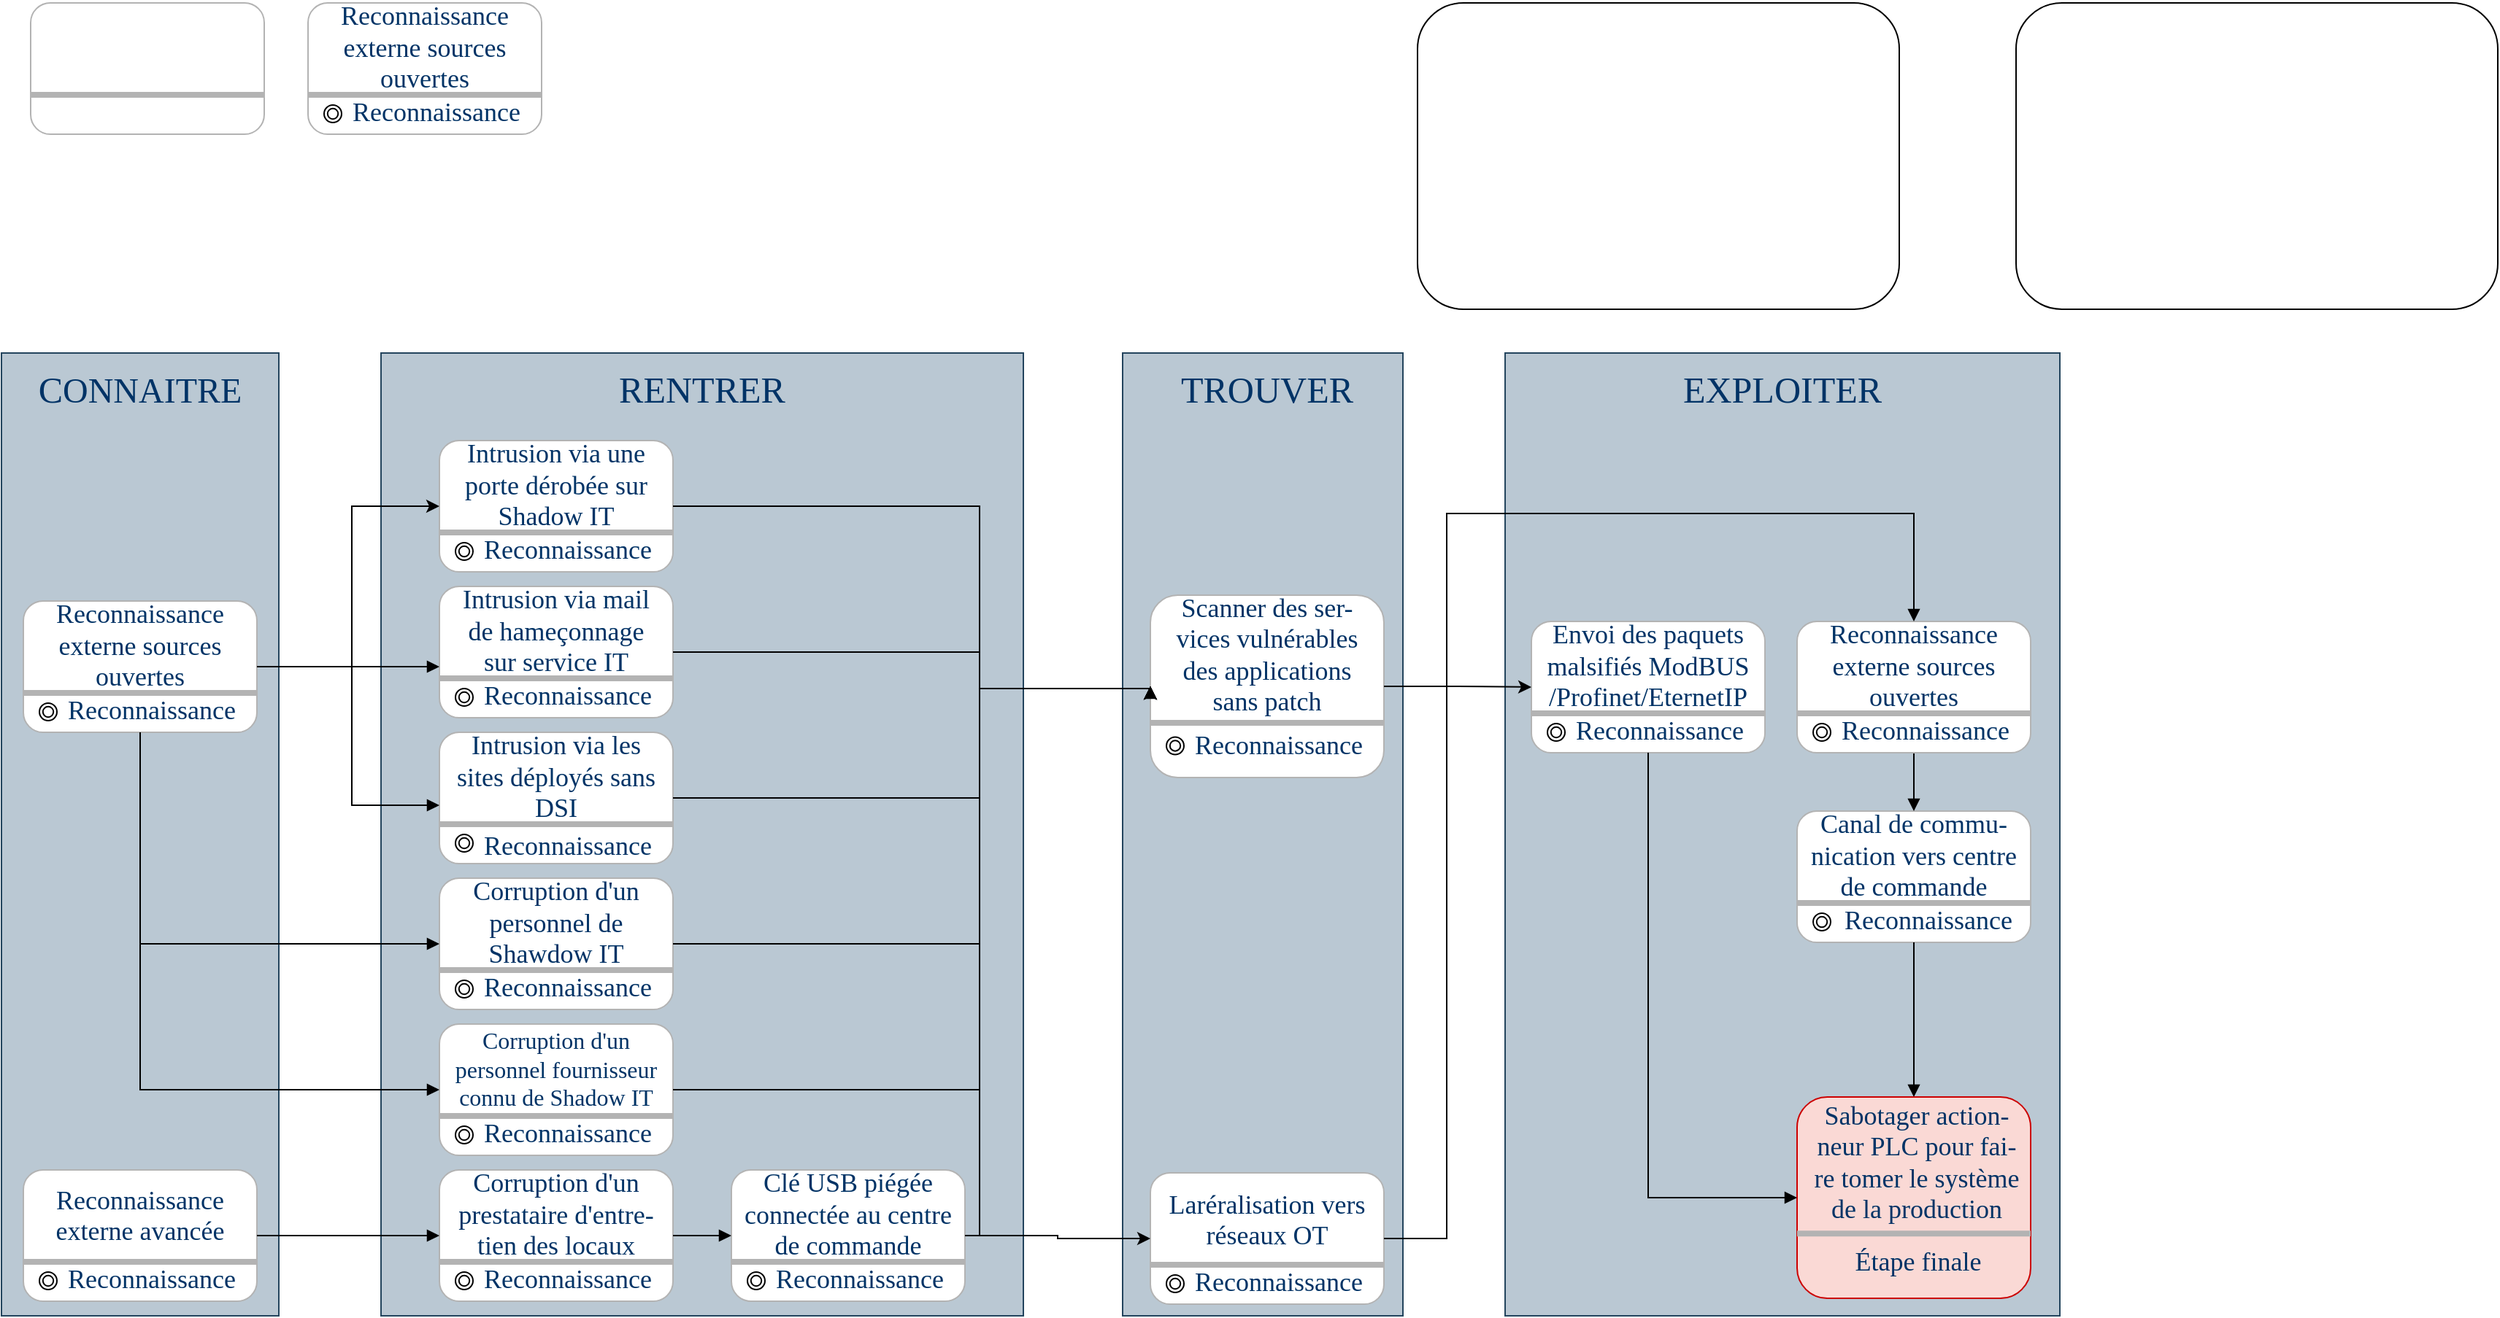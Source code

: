 <mxfile version="26.0.2">
  <diagram name="Page-1" id="RlsRpv23-9_5WFNjJSw9">
    <mxGraphModel dx="1544" dy="1167" grid="1" gridSize="10" guides="1" tooltips="1" connect="1" arrows="1" fold="1" page="1" pageScale="1" pageWidth="827" pageHeight="1169" math="0" shadow="0">
      <root>
        <mxCell id="0" />
        <mxCell id="1" parent="0" />
        <mxCell id="5TMJ9wo4u4vXd0iV7xd8-3" value="" style="rounded=1;whiteSpace=wrap;html=1;" vertex="1" parent="1">
          <mxGeometry x="1010" y="60" width="330" height="210" as="geometry" />
        </mxCell>
        <mxCell id="5TMJ9wo4u4vXd0iV7xd8-4" value="" style="rounded=1;whiteSpace=wrap;html=1;" vertex="1" parent="1">
          <mxGeometry x="1420" y="60" width="330" height="210" as="geometry" />
        </mxCell>
        <mxCell id="5TMJ9wo4u4vXd0iV7xd8-5" value="" style="rounded=0;whiteSpace=wrap;html=1;fillColor=#bac8d3;strokeColor=#23445d;labelBackgroundColor=none;" vertex="1" parent="1">
          <mxGeometry x="40" y="300" width="190" height="660" as="geometry" />
        </mxCell>
        <mxCell id="5TMJ9wo4u4vXd0iV7xd8-8" value="&lt;font face=&quot;Times New Roman&quot; style=&quot;color: rgb(0, 51, 102); font-size: 25px;&quot;&gt;C&lt;/font&gt;&lt;font face=&quot;Times New Roman&quot; style=&quot;color: rgb(0, 51, 102); font-size: 24px;&quot;&gt;ONNAITRE&lt;/font&gt;" style="text;html=1;align=center;verticalAlign=middle;whiteSpace=wrap;rounded=0;" vertex="1" parent="1">
          <mxGeometry x="65" y="310" width="140" height="30" as="geometry" />
        </mxCell>
        <mxCell id="5TMJ9wo4u4vXd0iV7xd8-11" value="" style="shape=link;html=1;rounded=0;" edge="1" parent="1">
          <mxGeometry width="100" relative="1" as="geometry">
            <mxPoint x="62.5" y="500" as="sourcePoint" />
            <mxPoint x="62.5" y="500" as="targetPoint" />
          </mxGeometry>
        </mxCell>
        <mxCell id="5TMJ9wo4u4vXd0iV7xd8-12" value="" style="shape=link;html=1;rounded=0;" edge="1" parent="1">
          <mxGeometry width="100" relative="1" as="geometry">
            <mxPoint x="62.5" y="500" as="sourcePoint" />
            <mxPoint x="62.5" y="500" as="targetPoint" />
          </mxGeometry>
        </mxCell>
        <mxCell id="5TMJ9wo4u4vXd0iV7xd8-17" value="" style="group" vertex="1" connectable="0" parent="1">
          <mxGeometry x="60" y="60" width="160" height="90" as="geometry" />
        </mxCell>
        <mxCell id="5TMJ9wo4u4vXd0iV7xd8-14" value="" style="rounded=1;whiteSpace=wrap;html=1;glass=0;strokeColor=#B3B3B3;" vertex="1" parent="5TMJ9wo4u4vXd0iV7xd8-17">
          <mxGeometry width="160" height="90" as="geometry" />
        </mxCell>
        <mxCell id="5TMJ9wo4u4vXd0iV7xd8-16" value="" style="line;strokeWidth=4;html=1;perimeter=backbonePerimeter;points=[];outlineConnect=0;fillColor=default;gradientColor=none;strokeColor=#B3B3B3;" vertex="1" parent="5TMJ9wo4u4vXd0iV7xd8-17">
          <mxGeometry y="58" width="160" height="10" as="geometry" />
        </mxCell>
        <mxCell id="5TMJ9wo4u4vXd0iV7xd8-18" value="" style="group" vertex="1" connectable="0" parent="1">
          <mxGeometry x="55" y="470" width="160" height="90" as="geometry" />
        </mxCell>
        <mxCell id="5TMJ9wo4u4vXd0iV7xd8-19" value="" style="rounded=1;whiteSpace=wrap;html=1;glass=0;strokeColor=#B3B3B3;" vertex="1" parent="5TMJ9wo4u4vXd0iV7xd8-18">
          <mxGeometry width="160" height="90" as="geometry" />
        </mxCell>
        <mxCell id="5TMJ9wo4u4vXd0iV7xd8-20" value="" style="line;strokeWidth=4;html=1;perimeter=backbonePerimeter;points=[];outlineConnect=0;fillColor=default;gradientColor=none;strokeColor=#B3B3B3;" vertex="1" parent="5TMJ9wo4u4vXd0iV7xd8-18">
          <mxGeometry y="58" width="160" height="10" as="geometry" />
        </mxCell>
        <mxCell id="5TMJ9wo4u4vXd0iV7xd8-21" value="&lt;font face=&quot;Times New Roman&quot; style=&quot;color: rgb(0, 51, 102); font-size: 18px;&quot;&gt;Reconnaissance externe sources ouvertes&lt;/font&gt;" style="text;align=center;verticalAlign=bottom;rounded=0;spacing=0;horizontal=1;fontSize=12;labelPosition=center;verticalLabelPosition=top;spacingTop=0;spacingBottom=0;spacingLeft=0;spacingRight=0;html=1;whiteSpace=wrap;" vertex="1" parent="5TMJ9wo4u4vXd0iV7xd8-18">
          <mxGeometry x="10" y="63" width="140" as="geometry" />
        </mxCell>
        <mxCell id="5TMJ9wo4u4vXd0iV7xd8-25" value="" style="ellipse;shape=doubleEllipse;whiteSpace=wrap;html=1;aspect=fixed;fontColor=#003366;" vertex="1" parent="5TMJ9wo4u4vXd0iV7xd8-18">
          <mxGeometry x="11" y="70" width="12" height="12" as="geometry" />
        </mxCell>
        <mxCell id="5TMJ9wo4u4vXd0iV7xd8-24" value="&lt;font face=&quot;Times New Roman&quot; style=&quot;color: rgb(0, 51, 102); font-size: 18px;&quot;&gt;Reconnaissance&lt;/font&gt;" style="text;align=center;verticalAlign=bottom;rounded=0;spacing=0;horizontal=1;fontSize=12;labelPosition=center;verticalLabelPosition=top;spacingTop=0;spacingBottom=0;spacingLeft=0;spacingRight=0;html=1;whiteSpace=wrap;" vertex="1" parent="1">
          <mxGeometry x="73" y="556" width="140" as="geometry" />
        </mxCell>
        <mxCell id="5TMJ9wo4u4vXd0iV7xd8-26" value="" style="shape=link;html=1;rounded=0;" edge="1" parent="1">
          <mxGeometry width="100" relative="1" as="geometry">
            <mxPoint x="257.5" y="90" as="sourcePoint" />
            <mxPoint x="257.5" y="90" as="targetPoint" />
          </mxGeometry>
        </mxCell>
        <mxCell id="5TMJ9wo4u4vXd0iV7xd8-27" value="" style="shape=link;html=1;rounded=0;" edge="1" parent="1">
          <mxGeometry width="100" relative="1" as="geometry">
            <mxPoint x="257.5" y="90" as="sourcePoint" />
            <mxPoint x="257.5" y="90" as="targetPoint" />
          </mxGeometry>
        </mxCell>
        <mxCell id="5TMJ9wo4u4vXd0iV7xd8-28" value="" style="group" vertex="1" connectable="0" parent="1">
          <mxGeometry x="250" y="60" width="160" height="90" as="geometry" />
        </mxCell>
        <mxCell id="5TMJ9wo4u4vXd0iV7xd8-29" value="" style="rounded=1;whiteSpace=wrap;html=1;glass=0;strokeColor=#B3B3B3;" vertex="1" parent="5TMJ9wo4u4vXd0iV7xd8-28">
          <mxGeometry width="160" height="90" as="geometry" />
        </mxCell>
        <mxCell id="5TMJ9wo4u4vXd0iV7xd8-30" value="" style="line;strokeWidth=4;html=1;perimeter=backbonePerimeter;points=[];outlineConnect=0;fillColor=default;gradientColor=none;strokeColor=#B3B3B3;" vertex="1" parent="5TMJ9wo4u4vXd0iV7xd8-28">
          <mxGeometry y="58" width="160" height="10" as="geometry" />
        </mxCell>
        <mxCell id="5TMJ9wo4u4vXd0iV7xd8-31" value="&lt;font face=&quot;Times New Roman&quot; style=&quot;color: rgb(0, 51, 102); font-size: 18px;&quot;&gt;Reconnaissance externe sources ouvertes&lt;/font&gt;" style="text;align=center;verticalAlign=bottom;rounded=0;spacing=0;horizontal=1;fontSize=12;labelPosition=center;verticalLabelPosition=top;spacingTop=0;spacingBottom=0;spacingLeft=0;spacingRight=0;html=1;whiteSpace=wrap;" vertex="1" parent="5TMJ9wo4u4vXd0iV7xd8-28">
          <mxGeometry x="10" y="63" width="140" as="geometry" />
        </mxCell>
        <mxCell id="5TMJ9wo4u4vXd0iV7xd8-32" value="" style="ellipse;shape=doubleEllipse;whiteSpace=wrap;html=1;aspect=fixed;fontColor=#003366;" vertex="1" parent="5TMJ9wo4u4vXd0iV7xd8-28">
          <mxGeometry x="11" y="70" width="12" height="12" as="geometry" />
        </mxCell>
        <mxCell id="5TMJ9wo4u4vXd0iV7xd8-33" value="&lt;font face=&quot;Times New Roman&quot; style=&quot;color: rgb(0, 51, 102); font-size: 18px;&quot;&gt;Reconnaissance&lt;/font&gt;" style="text;align=center;verticalAlign=bottom;rounded=0;spacing=0;horizontal=1;fontSize=12;labelPosition=center;verticalLabelPosition=top;spacingTop=0;spacingBottom=0;spacingLeft=0;spacingRight=0;html=1;whiteSpace=wrap;" vertex="1" parent="1">
          <mxGeometry x="268" y="146" width="140" as="geometry" />
        </mxCell>
        <mxCell id="5TMJ9wo4u4vXd0iV7xd8-34" value="" style="shape=link;html=1;rounded=0;" edge="1" parent="1">
          <mxGeometry width="100" relative="1" as="geometry">
            <mxPoint x="62.5" y="890" as="sourcePoint" />
            <mxPoint x="62.5" y="890" as="targetPoint" />
          </mxGeometry>
        </mxCell>
        <mxCell id="5TMJ9wo4u4vXd0iV7xd8-35" value="" style="shape=link;html=1;rounded=0;" edge="1" parent="1">
          <mxGeometry width="100" relative="1" as="geometry">
            <mxPoint x="62.5" y="890" as="sourcePoint" />
            <mxPoint x="62.5" y="890" as="targetPoint" />
          </mxGeometry>
        </mxCell>
        <mxCell id="5TMJ9wo4u4vXd0iV7xd8-36" value="" style="group" vertex="1" connectable="0" parent="1">
          <mxGeometry x="55" y="860" width="160" height="90" as="geometry" />
        </mxCell>
        <mxCell id="5TMJ9wo4u4vXd0iV7xd8-37" value="" style="rounded=1;whiteSpace=wrap;html=1;glass=0;strokeColor=#B3B3B3;" vertex="1" parent="5TMJ9wo4u4vXd0iV7xd8-36">
          <mxGeometry width="160" height="90" as="geometry" />
        </mxCell>
        <mxCell id="5TMJ9wo4u4vXd0iV7xd8-38" value="" style="line;strokeWidth=4;html=1;perimeter=backbonePerimeter;points=[];outlineConnect=0;fillColor=default;gradientColor=none;strokeColor=#B3B3B3;" vertex="1" parent="5TMJ9wo4u4vXd0iV7xd8-36">
          <mxGeometry y="58" width="160" height="10" as="geometry" />
        </mxCell>
        <mxCell id="5TMJ9wo4u4vXd0iV7xd8-39" value="&lt;font face=&quot;Times New Roman&quot; style=&quot;color: rgb(0, 51, 102); font-size: 18px;&quot;&gt;Reconnaissance externe avancée&lt;/font&gt;" style="text;align=center;verticalAlign=bottom;rounded=0;spacing=0;horizontal=1;fontSize=12;labelPosition=center;verticalLabelPosition=top;spacingTop=0;spacingBottom=0;spacingLeft=0;spacingRight=0;html=1;whiteSpace=wrap;" vertex="1" parent="5TMJ9wo4u4vXd0iV7xd8-36">
          <mxGeometry x="10" y="53" width="140" as="geometry" />
        </mxCell>
        <mxCell id="5TMJ9wo4u4vXd0iV7xd8-40" value="" style="ellipse;shape=doubleEllipse;whiteSpace=wrap;html=1;aspect=fixed;fontColor=#003366;" vertex="1" parent="5TMJ9wo4u4vXd0iV7xd8-36">
          <mxGeometry x="11" y="70" width="12" height="12" as="geometry" />
        </mxCell>
        <mxCell id="5TMJ9wo4u4vXd0iV7xd8-41" value="&lt;font face=&quot;Times New Roman&quot; style=&quot;color: rgb(0, 51, 102); font-size: 18px;&quot;&gt;Reconnaissance&lt;/font&gt;" style="text;align=center;verticalAlign=bottom;rounded=0;spacing=0;horizontal=1;fontSize=12;labelPosition=center;verticalLabelPosition=top;spacingTop=0;spacingBottom=0;spacingLeft=0;spacingRight=0;html=1;whiteSpace=wrap;" vertex="1" parent="1">
          <mxGeometry x="73" y="946" width="140" as="geometry" />
        </mxCell>
        <mxCell id="5TMJ9wo4u4vXd0iV7xd8-43" value="" style="rounded=0;whiteSpace=wrap;html=1;fillColor=#bac8d3;strokeColor=#23445d;" vertex="1" parent="1">
          <mxGeometry x="300" y="300" width="440" height="660" as="geometry" />
        </mxCell>
        <mxCell id="5TMJ9wo4u4vXd0iV7xd8-44" value="&lt;font face=&quot;Times New Roman&quot; color=&quot;#003366&quot;&gt;&lt;span style=&quot;caret-color: rgb(0, 51, 102); font-size: 25px;&quot;&gt;RENTRER&lt;/span&gt;&lt;/font&gt;" style="text;html=1;align=center;verticalAlign=middle;whiteSpace=wrap;rounded=0;" vertex="1" parent="1">
          <mxGeometry x="450" y="310" width="140" height="30" as="geometry" />
        </mxCell>
        <mxCell id="5TMJ9wo4u4vXd0iV7xd8-45" value="" style="shape=link;html=1;rounded=0;" edge="1" parent="1">
          <mxGeometry width="100" relative="1" as="geometry">
            <mxPoint x="347.5" y="390" as="sourcePoint" />
            <mxPoint x="347.5" y="390" as="targetPoint" />
          </mxGeometry>
        </mxCell>
        <mxCell id="5TMJ9wo4u4vXd0iV7xd8-46" value="" style="shape=link;html=1;rounded=0;" edge="1" parent="1">
          <mxGeometry width="100" relative="1" as="geometry">
            <mxPoint x="347.5" y="390" as="sourcePoint" />
            <mxPoint x="347.5" y="390" as="targetPoint" />
          </mxGeometry>
        </mxCell>
        <mxCell id="5TMJ9wo4u4vXd0iV7xd8-47" value="" style="group" vertex="1" connectable="0" parent="1">
          <mxGeometry x="340" y="360" width="160" height="90" as="geometry" />
        </mxCell>
        <mxCell id="5TMJ9wo4u4vXd0iV7xd8-48" value="" style="rounded=1;whiteSpace=wrap;html=1;glass=0;strokeColor=#B3B3B3;" vertex="1" parent="5TMJ9wo4u4vXd0iV7xd8-47">
          <mxGeometry width="160" height="90" as="geometry" />
        </mxCell>
        <mxCell id="5TMJ9wo4u4vXd0iV7xd8-49" value="" style="line;strokeWidth=4;html=1;perimeter=backbonePerimeter;points=[];outlineConnect=0;fillColor=default;gradientColor=none;strokeColor=#B3B3B3;" vertex="1" parent="5TMJ9wo4u4vXd0iV7xd8-47">
          <mxGeometry y="58" width="160" height="10" as="geometry" />
        </mxCell>
        <mxCell id="5TMJ9wo4u4vXd0iV7xd8-50" value="&lt;font face=&quot;Times New Roman&quot; style=&quot;color: rgb(0, 51, 102); font-size: 18px;&quot;&gt;Intrusion via une porte dérobée sur Shadow IT&lt;/font&gt;" style="text;align=center;verticalAlign=bottom;rounded=0;spacing=0;horizontal=1;fontSize=12;labelPosition=center;verticalLabelPosition=top;spacingTop=0;spacingBottom=0;spacingLeft=0;spacingRight=0;html=1;whiteSpace=wrap;" vertex="1" parent="5TMJ9wo4u4vXd0iV7xd8-47">
          <mxGeometry x="10" y="63" width="140" as="geometry" />
        </mxCell>
        <mxCell id="5TMJ9wo4u4vXd0iV7xd8-51" value="" style="ellipse;shape=doubleEllipse;whiteSpace=wrap;html=1;aspect=fixed;fontColor=#003366;" vertex="1" parent="5TMJ9wo4u4vXd0iV7xd8-47">
          <mxGeometry x="11" y="70" width="12" height="12" as="geometry" />
        </mxCell>
        <mxCell id="5TMJ9wo4u4vXd0iV7xd8-52" value="&lt;font face=&quot;Times New Roman&quot; style=&quot;color: rgb(0, 51, 102); font-size: 18px;&quot;&gt;Reconnaissance&lt;/font&gt;" style="text;align=center;verticalAlign=bottom;rounded=0;spacing=0;horizontal=1;fontSize=12;labelPosition=center;verticalLabelPosition=top;spacingTop=0;spacingBottom=0;spacingLeft=0;spacingRight=0;html=1;whiteSpace=wrap;" vertex="1" parent="1">
          <mxGeometry x="358" y="446" width="140" as="geometry" />
        </mxCell>
        <mxCell id="5TMJ9wo4u4vXd0iV7xd8-53" value="" style="shape=link;html=1;rounded=0;" edge="1" parent="1">
          <mxGeometry width="100" relative="1" as="geometry">
            <mxPoint x="347.5" y="490" as="sourcePoint" />
            <mxPoint x="347.5" y="490" as="targetPoint" />
          </mxGeometry>
        </mxCell>
        <mxCell id="5TMJ9wo4u4vXd0iV7xd8-54" value="" style="shape=link;html=1;rounded=0;" edge="1" parent="1">
          <mxGeometry width="100" relative="1" as="geometry">
            <mxPoint x="347.5" y="490" as="sourcePoint" />
            <mxPoint x="347.5" y="490" as="targetPoint" />
          </mxGeometry>
        </mxCell>
        <mxCell id="5TMJ9wo4u4vXd0iV7xd8-55" value="" style="group" vertex="1" connectable="0" parent="1">
          <mxGeometry x="340" y="460" width="160" height="90" as="geometry" />
        </mxCell>
        <mxCell id="5TMJ9wo4u4vXd0iV7xd8-56" value="" style="rounded=1;whiteSpace=wrap;html=1;glass=0;strokeColor=#B3B3B3;" vertex="1" parent="5TMJ9wo4u4vXd0iV7xd8-55">
          <mxGeometry width="160" height="90" as="geometry" />
        </mxCell>
        <mxCell id="5TMJ9wo4u4vXd0iV7xd8-57" value="" style="line;strokeWidth=4;html=1;perimeter=backbonePerimeter;points=[];outlineConnect=0;fillColor=default;gradientColor=none;strokeColor=#B3B3B3;" vertex="1" parent="5TMJ9wo4u4vXd0iV7xd8-55">
          <mxGeometry y="58" width="160" height="10" as="geometry" />
        </mxCell>
        <mxCell id="5TMJ9wo4u4vXd0iV7xd8-58" value="&lt;font face=&quot;Times New Roman&quot; style=&quot;color: rgb(0, 51, 102); font-size: 18px;&quot;&gt;Intrusion via mail de hameçonnage sur service IT&lt;/font&gt;" style="text;align=center;verticalAlign=bottom;rounded=0;spacing=0;horizontal=1;fontSize=12;labelPosition=center;verticalLabelPosition=top;spacingTop=0;spacingBottom=0;spacingLeft=0;spacingRight=0;html=1;whiteSpace=wrap;" vertex="1" parent="5TMJ9wo4u4vXd0iV7xd8-55">
          <mxGeometry x="10" y="63" width="140" as="geometry" />
        </mxCell>
        <mxCell id="5TMJ9wo4u4vXd0iV7xd8-59" value="" style="ellipse;shape=doubleEllipse;whiteSpace=wrap;html=1;aspect=fixed;fontColor=#003366;" vertex="1" parent="5TMJ9wo4u4vXd0iV7xd8-55">
          <mxGeometry x="11" y="70" width="12" height="12" as="geometry" />
        </mxCell>
        <mxCell id="5TMJ9wo4u4vXd0iV7xd8-60" value="&lt;font face=&quot;Times New Roman&quot; style=&quot;color: rgb(0, 51, 102); font-size: 18px;&quot;&gt;Reconnaissance&lt;/font&gt;" style="text;align=center;verticalAlign=bottom;rounded=0;spacing=0;horizontal=1;fontSize=12;labelPosition=center;verticalLabelPosition=top;spacingTop=0;spacingBottom=0;spacingLeft=0;spacingRight=0;html=1;whiteSpace=wrap;" vertex="1" parent="1">
          <mxGeometry x="358" y="546" width="140" as="geometry" />
        </mxCell>
        <mxCell id="5TMJ9wo4u4vXd0iV7xd8-61" value="" style="shape=link;html=1;rounded=0;" edge="1" parent="1">
          <mxGeometry width="100" relative="1" as="geometry">
            <mxPoint x="347.5" y="593" as="sourcePoint" />
            <mxPoint x="347.5" y="593" as="targetPoint" />
          </mxGeometry>
        </mxCell>
        <mxCell id="5TMJ9wo4u4vXd0iV7xd8-62" value="" style="shape=link;html=1;rounded=0;" edge="1" parent="1">
          <mxGeometry width="100" relative="1" as="geometry">
            <mxPoint x="347.5" y="593" as="sourcePoint" />
            <mxPoint x="347.5" y="593" as="targetPoint" />
          </mxGeometry>
        </mxCell>
        <mxCell id="5TMJ9wo4u4vXd0iV7xd8-63" value="" style="group" vertex="1" connectable="0" parent="1">
          <mxGeometry x="340" y="560" width="160" height="90" as="geometry" />
        </mxCell>
        <mxCell id="5TMJ9wo4u4vXd0iV7xd8-64" value="" style="rounded=1;whiteSpace=wrap;html=1;glass=0;strokeColor=#B3B3B3;" vertex="1" parent="5TMJ9wo4u4vXd0iV7xd8-63">
          <mxGeometry width="160" height="90" as="geometry" />
        </mxCell>
        <mxCell id="5TMJ9wo4u4vXd0iV7xd8-65" value="" style="line;strokeWidth=4;html=1;perimeter=backbonePerimeter;points=[];outlineConnect=0;fillColor=default;gradientColor=none;strokeColor=#B3B3B3;" vertex="1" parent="5TMJ9wo4u4vXd0iV7xd8-63">
          <mxGeometry y="58" width="160" height="10" as="geometry" />
        </mxCell>
        <mxCell id="5TMJ9wo4u4vXd0iV7xd8-66" value="&lt;font face=&quot;Times New Roman&quot; style=&quot;color: rgb(0, 51, 102); font-size: 18px;&quot;&gt;Intrusion via les sites déployés sans DSI&lt;/font&gt;" style="text;align=center;verticalAlign=bottom;rounded=0;spacing=0;horizontal=1;fontSize=12;labelPosition=center;verticalLabelPosition=top;spacingTop=0;spacingBottom=0;spacingLeft=0;spacingRight=0;html=1;whiteSpace=wrap;" vertex="1" parent="5TMJ9wo4u4vXd0iV7xd8-63">
          <mxGeometry x="10" y="63" width="140" as="geometry" />
        </mxCell>
        <mxCell id="5TMJ9wo4u4vXd0iV7xd8-67" value="" style="ellipse;shape=doubleEllipse;whiteSpace=wrap;html=1;aspect=fixed;fontColor=#003366;" vertex="1" parent="5TMJ9wo4u4vXd0iV7xd8-63">
          <mxGeometry x="11" y="70" width="12" height="12" as="geometry" />
        </mxCell>
        <mxCell id="5TMJ9wo4u4vXd0iV7xd8-68" value="&lt;font face=&quot;Times New Roman&quot; style=&quot;color: rgb(0, 51, 102); font-size: 18px;&quot;&gt;Reconnaissance&lt;/font&gt;" style="text;align=center;verticalAlign=bottom;rounded=0;spacing=0;horizontal=1;fontSize=12;labelPosition=center;verticalLabelPosition=top;spacingTop=0;spacingBottom=0;spacingLeft=0;spacingRight=0;html=1;whiteSpace=wrap;" vertex="1" parent="1">
          <mxGeometry x="358" y="649" width="140" as="geometry" />
        </mxCell>
        <mxCell id="5TMJ9wo4u4vXd0iV7xd8-74" value="" style="shape=link;html=1;rounded=0;" edge="1" parent="1">
          <mxGeometry width="100" relative="1" as="geometry">
            <mxPoint x="347.5" y="690" as="sourcePoint" />
            <mxPoint x="347.5" y="690" as="targetPoint" />
          </mxGeometry>
        </mxCell>
        <mxCell id="5TMJ9wo4u4vXd0iV7xd8-75" value="" style="shape=link;html=1;rounded=0;" edge="1" parent="1">
          <mxGeometry width="100" relative="1" as="geometry">
            <mxPoint x="347.5" y="690" as="sourcePoint" />
            <mxPoint x="347.5" y="690" as="targetPoint" />
          </mxGeometry>
        </mxCell>
        <mxCell id="5TMJ9wo4u4vXd0iV7xd8-76" value="" style="group" vertex="1" connectable="0" parent="1">
          <mxGeometry x="340" y="660" width="160" height="90" as="geometry" />
        </mxCell>
        <mxCell id="5TMJ9wo4u4vXd0iV7xd8-77" value="" style="rounded=1;whiteSpace=wrap;html=1;glass=0;strokeColor=#B3B3B3;" vertex="1" parent="5TMJ9wo4u4vXd0iV7xd8-76">
          <mxGeometry width="160" height="90" as="geometry" />
        </mxCell>
        <mxCell id="5TMJ9wo4u4vXd0iV7xd8-78" value="" style="line;strokeWidth=4;html=1;perimeter=backbonePerimeter;points=[];outlineConnect=0;fillColor=default;gradientColor=none;strokeColor=#B3B3B3;" vertex="1" parent="5TMJ9wo4u4vXd0iV7xd8-76">
          <mxGeometry y="58" width="160" height="10" as="geometry" />
        </mxCell>
        <mxCell id="5TMJ9wo4u4vXd0iV7xd8-79" value="&lt;font face=&quot;Times New Roman&quot; style=&quot;color: rgb(0, 51, 102); font-size: 18px;&quot;&gt;Corruption d&#39;un personnel de Shawdow IT&lt;/font&gt;" style="text;align=center;verticalAlign=bottom;rounded=0;spacing=0;horizontal=1;fontSize=12;labelPosition=center;verticalLabelPosition=top;spacingTop=0;spacingBottom=0;spacingLeft=0;spacingRight=0;html=1;whiteSpace=wrap;" vertex="1" parent="5TMJ9wo4u4vXd0iV7xd8-76">
          <mxGeometry x="10" y="63" width="140" as="geometry" />
        </mxCell>
        <mxCell id="5TMJ9wo4u4vXd0iV7xd8-80" value="" style="ellipse;shape=doubleEllipse;whiteSpace=wrap;html=1;aspect=fixed;fontColor=#003366;" vertex="1" parent="5TMJ9wo4u4vXd0iV7xd8-76">
          <mxGeometry x="11" y="70" width="12" height="12" as="geometry" />
        </mxCell>
        <mxCell id="5TMJ9wo4u4vXd0iV7xd8-81" value="&lt;font face=&quot;Times New Roman&quot; style=&quot;color: rgb(0, 51, 102); font-size: 18px;&quot;&gt;Reconnaissance&lt;/font&gt;" style="text;align=center;verticalAlign=bottom;rounded=0;spacing=0;horizontal=1;fontSize=12;labelPosition=center;verticalLabelPosition=top;spacingTop=0;spacingBottom=0;spacingLeft=0;spacingRight=0;html=1;whiteSpace=wrap;" vertex="1" parent="1">
          <mxGeometry x="358" y="746" width="140" as="geometry" />
        </mxCell>
        <mxCell id="5TMJ9wo4u4vXd0iV7xd8-82" value="" style="shape=link;html=1;rounded=0;" edge="1" parent="1">
          <mxGeometry width="100" relative="1" as="geometry">
            <mxPoint x="347.5" y="790" as="sourcePoint" />
            <mxPoint x="347.5" y="790" as="targetPoint" />
          </mxGeometry>
        </mxCell>
        <mxCell id="5TMJ9wo4u4vXd0iV7xd8-83" value="" style="shape=link;html=1;rounded=0;" edge="1" parent="1">
          <mxGeometry width="100" relative="1" as="geometry">
            <mxPoint x="347.5" y="790" as="sourcePoint" />
            <mxPoint x="347.5" y="790" as="targetPoint" />
          </mxGeometry>
        </mxCell>
        <mxCell id="5TMJ9wo4u4vXd0iV7xd8-84" value="" style="group" vertex="1" connectable="0" parent="1">
          <mxGeometry x="340" y="760" width="160" height="90" as="geometry" />
        </mxCell>
        <mxCell id="5TMJ9wo4u4vXd0iV7xd8-85" value="" style="rounded=1;whiteSpace=wrap;html=1;glass=0;strokeColor=#B3B3B3;" vertex="1" parent="5TMJ9wo4u4vXd0iV7xd8-84">
          <mxGeometry width="160" height="90" as="geometry" />
        </mxCell>
        <mxCell id="5TMJ9wo4u4vXd0iV7xd8-86" value="" style="line;strokeWidth=4;html=1;perimeter=backbonePerimeter;points=[];outlineConnect=0;fillColor=default;gradientColor=none;strokeColor=#B3B3B3;" vertex="1" parent="5TMJ9wo4u4vXd0iV7xd8-84">
          <mxGeometry y="58" width="160" height="10" as="geometry" />
        </mxCell>
        <mxCell id="5TMJ9wo4u4vXd0iV7xd8-87" value="&lt;font face=&quot;Times New Roman&quot; style=&quot;color: rgb(0, 51, 102); font-size: 16px;&quot;&gt;Corruption d&#39;un personnel fournisseur connu de Shadow IT&lt;/font&gt;" style="text;align=center;verticalAlign=bottom;rounded=0;spacing=0;horizontal=1;fontSize=12;labelPosition=center;verticalLabelPosition=top;spacingTop=0;spacingBottom=0;spacingLeft=0;spacingRight=0;html=1;whiteSpace=wrap;" vertex="1" parent="5TMJ9wo4u4vXd0iV7xd8-84">
          <mxGeometry x="10" y="59" width="140" as="geometry" />
        </mxCell>
        <mxCell id="5TMJ9wo4u4vXd0iV7xd8-88" value="" style="ellipse;shape=doubleEllipse;whiteSpace=wrap;html=1;aspect=fixed;fontColor=#003366;" vertex="1" parent="5TMJ9wo4u4vXd0iV7xd8-84">
          <mxGeometry x="11" y="70" width="12" height="12" as="geometry" />
        </mxCell>
        <mxCell id="5TMJ9wo4u4vXd0iV7xd8-89" value="&lt;font face=&quot;Times New Roman&quot; style=&quot;color: rgb(0, 51, 102); font-size: 18px;&quot;&gt;Reconnaissance&lt;/font&gt;" style="text;align=center;verticalAlign=bottom;rounded=0;spacing=0;horizontal=1;fontSize=12;labelPosition=center;verticalLabelPosition=top;spacingTop=0;spacingBottom=0;spacingLeft=0;spacingRight=0;html=1;whiteSpace=wrap;" vertex="1" parent="1">
          <mxGeometry x="358" y="846" width="140" as="geometry" />
        </mxCell>
        <mxCell id="5TMJ9wo4u4vXd0iV7xd8-90" value="" style="shape=link;html=1;rounded=0;" edge="1" parent="1">
          <mxGeometry width="100" relative="1" as="geometry">
            <mxPoint x="347.5" y="890" as="sourcePoint" />
            <mxPoint x="347.5" y="890" as="targetPoint" />
          </mxGeometry>
        </mxCell>
        <mxCell id="5TMJ9wo4u4vXd0iV7xd8-91" value="" style="shape=link;html=1;rounded=0;" edge="1" parent="1">
          <mxGeometry width="100" relative="1" as="geometry">
            <mxPoint x="347.5" y="890" as="sourcePoint" />
            <mxPoint x="347.5" y="890" as="targetPoint" />
          </mxGeometry>
        </mxCell>
        <mxCell id="5TMJ9wo4u4vXd0iV7xd8-92" value="" style="group" vertex="1" connectable="0" parent="1">
          <mxGeometry x="340" y="860" width="160" height="90" as="geometry" />
        </mxCell>
        <mxCell id="5TMJ9wo4u4vXd0iV7xd8-93" value="" style="rounded=1;whiteSpace=wrap;html=1;glass=0;strokeColor=#B3B3B3;" vertex="1" parent="5TMJ9wo4u4vXd0iV7xd8-92">
          <mxGeometry width="160" height="90" as="geometry" />
        </mxCell>
        <mxCell id="5TMJ9wo4u4vXd0iV7xd8-94" value="" style="line;strokeWidth=4;html=1;perimeter=backbonePerimeter;points=[];outlineConnect=0;fillColor=default;gradientColor=none;strokeColor=#B3B3B3;" vertex="1" parent="5TMJ9wo4u4vXd0iV7xd8-92">
          <mxGeometry y="58" width="160" height="10" as="geometry" />
        </mxCell>
        <mxCell id="5TMJ9wo4u4vXd0iV7xd8-95" value="&lt;font face=&quot;Times New Roman&quot; style=&quot;color: rgb(0, 51, 102); font-size: 18px;&quot;&gt;Corruption d&#39;un prestataire d&#39;entre-tien des locaux&lt;/font&gt;" style="text;align=center;verticalAlign=bottom;rounded=0;spacing=0;horizontal=1;fontSize=12;labelPosition=center;verticalLabelPosition=top;spacingTop=0;spacingBottom=0;spacingLeft=0;spacingRight=0;html=1;whiteSpace=wrap;" vertex="1" parent="5TMJ9wo4u4vXd0iV7xd8-92">
          <mxGeometry x="10" y="63" width="140" as="geometry" />
        </mxCell>
        <mxCell id="5TMJ9wo4u4vXd0iV7xd8-96" value="" style="ellipse;shape=doubleEllipse;whiteSpace=wrap;html=1;aspect=fixed;fontColor=#003366;" vertex="1" parent="5TMJ9wo4u4vXd0iV7xd8-92">
          <mxGeometry x="11" y="70" width="12" height="12" as="geometry" />
        </mxCell>
        <mxCell id="5TMJ9wo4u4vXd0iV7xd8-97" value="&lt;font face=&quot;Times New Roman&quot; style=&quot;color: rgb(0, 51, 102); font-size: 18px;&quot;&gt;Reconnaissance&lt;/font&gt;" style="text;align=center;verticalAlign=bottom;rounded=0;spacing=0;horizontal=1;fontSize=12;labelPosition=center;verticalLabelPosition=top;spacingTop=0;spacingBottom=0;spacingLeft=0;spacingRight=0;html=1;whiteSpace=wrap;" vertex="1" parent="1">
          <mxGeometry x="358" y="946" width="140" as="geometry" />
        </mxCell>
        <mxCell id="5TMJ9wo4u4vXd0iV7xd8-101" value="" style="endArrow=block;html=1;rounded=0;exitX=1;exitY=0.5;exitDx=0;exitDy=0;endFill=1;" edge="1" parent="1" source="5TMJ9wo4u4vXd0iV7xd8-19">
          <mxGeometry width="50" height="50" relative="1" as="geometry">
            <mxPoint x="190" y="230" as="sourcePoint" />
            <mxPoint x="340" y="515" as="targetPoint" />
          </mxGeometry>
        </mxCell>
        <mxCell id="5TMJ9wo4u4vXd0iV7xd8-102" value="" style="endArrow=classic;html=1;rounded=0;edgeStyle=orthogonalEdgeStyle;entryX=0;entryY=0.5;entryDx=0;entryDy=0;startArrow=block;startFill=1;" edge="1" parent="1" target="5TMJ9wo4u4vXd0iV7xd8-48">
          <mxGeometry width="50" height="50" relative="1" as="geometry">
            <mxPoint x="340" y="610" as="sourcePoint" />
            <mxPoint x="290" y="390" as="targetPoint" />
            <Array as="points">
              <mxPoint x="340" y="610" />
              <mxPoint x="280" y="610" />
              <mxPoint x="280" y="405" />
            </Array>
          </mxGeometry>
        </mxCell>
        <mxCell id="5TMJ9wo4u4vXd0iV7xd8-104" value="" style="endArrow=block;html=1;rounded=0;exitX=0.5;exitY=1;exitDx=0;exitDy=0;entryX=0;entryY=0.5;entryDx=0;entryDy=0;edgeStyle=orthogonalEdgeStyle;endFill=1;" edge="1" parent="1" source="5TMJ9wo4u4vXd0iV7xd8-19" target="5TMJ9wo4u4vXd0iV7xd8-77">
          <mxGeometry width="50" height="50" relative="1" as="geometry">
            <mxPoint x="190" y="250" as="sourcePoint" />
            <mxPoint x="240" y="200" as="targetPoint" />
          </mxGeometry>
        </mxCell>
        <mxCell id="5TMJ9wo4u4vXd0iV7xd8-106" value="" style="endArrow=block;html=1;rounded=0;exitX=0.5;exitY=1;exitDx=0;exitDy=0;entryX=0;entryY=0.5;entryDx=0;entryDy=0;edgeStyle=orthogonalEdgeStyle;endFill=1;" edge="1" parent="1" source="5TMJ9wo4u4vXd0iV7xd8-19" target="5TMJ9wo4u4vXd0iV7xd8-85">
          <mxGeometry width="50" height="50" relative="1" as="geometry">
            <mxPoint x="450" y="230" as="sourcePoint" />
            <mxPoint x="500" y="180" as="targetPoint" />
          </mxGeometry>
        </mxCell>
        <mxCell id="5TMJ9wo4u4vXd0iV7xd8-107" value="" style="endArrow=block;html=1;rounded=0;exitX=1;exitY=0.5;exitDx=0;exitDy=0;entryX=0;entryY=0.5;entryDx=0;entryDy=0;endFill=1;" edge="1" parent="1" source="5TMJ9wo4u4vXd0iV7xd8-37" target="5TMJ9wo4u4vXd0iV7xd8-93">
          <mxGeometry width="50" height="50" relative="1" as="geometry">
            <mxPoint x="890" y="820" as="sourcePoint" />
            <mxPoint x="940" y="770" as="targetPoint" />
          </mxGeometry>
        </mxCell>
        <mxCell id="5TMJ9wo4u4vXd0iV7xd8-108" value="" style="shape=link;html=1;rounded=0;" edge="1" parent="1">
          <mxGeometry width="100" relative="1" as="geometry">
            <mxPoint x="547.5" y="890" as="sourcePoint" />
            <mxPoint x="547.5" y="890" as="targetPoint" />
          </mxGeometry>
        </mxCell>
        <mxCell id="5TMJ9wo4u4vXd0iV7xd8-109" value="" style="shape=link;html=1;rounded=0;" edge="1" parent="1">
          <mxGeometry width="100" relative="1" as="geometry">
            <mxPoint x="547.5" y="890" as="sourcePoint" />
            <mxPoint x="547.5" y="890" as="targetPoint" />
          </mxGeometry>
        </mxCell>
        <mxCell id="5TMJ9wo4u4vXd0iV7xd8-110" value="" style="group" vertex="1" connectable="0" parent="1">
          <mxGeometry x="540" y="860" width="160" height="90" as="geometry" />
        </mxCell>
        <mxCell id="5TMJ9wo4u4vXd0iV7xd8-111" value="" style="rounded=1;whiteSpace=wrap;html=1;glass=0;strokeColor=#B3B3B3;" vertex="1" parent="5TMJ9wo4u4vXd0iV7xd8-110">
          <mxGeometry width="160" height="90" as="geometry" />
        </mxCell>
        <mxCell id="5TMJ9wo4u4vXd0iV7xd8-112" value="" style="line;strokeWidth=4;html=1;perimeter=backbonePerimeter;points=[];outlineConnect=0;fillColor=default;gradientColor=none;strokeColor=#B3B3B3;" vertex="1" parent="5TMJ9wo4u4vXd0iV7xd8-110">
          <mxGeometry y="58" width="160" height="10" as="geometry" />
        </mxCell>
        <mxCell id="5TMJ9wo4u4vXd0iV7xd8-113" value="&lt;font face=&quot;Times New Roman&quot; style=&quot;color: rgb(0, 51, 102); font-size: 18px;&quot;&gt;Clé USB piégée connectée au centre de commande&lt;/font&gt;" style="text;align=center;verticalAlign=bottom;rounded=0;spacing=0;horizontal=1;fontSize=12;labelPosition=center;verticalLabelPosition=top;spacingTop=0;spacingBottom=0;spacingLeft=0;spacingRight=0;html=1;whiteSpace=wrap;" vertex="1" parent="5TMJ9wo4u4vXd0iV7xd8-110">
          <mxGeometry x="10" y="63" width="140" as="geometry" />
        </mxCell>
        <mxCell id="5TMJ9wo4u4vXd0iV7xd8-114" value="" style="ellipse;shape=doubleEllipse;whiteSpace=wrap;html=1;aspect=fixed;fontColor=#003366;" vertex="1" parent="5TMJ9wo4u4vXd0iV7xd8-110">
          <mxGeometry x="11" y="70" width="12" height="12" as="geometry" />
        </mxCell>
        <mxCell id="5TMJ9wo4u4vXd0iV7xd8-115" value="&lt;font face=&quot;Times New Roman&quot; style=&quot;color: rgb(0, 51, 102); font-size: 18px;&quot;&gt;Reconnaissance&lt;/font&gt;" style="text;align=center;verticalAlign=bottom;rounded=0;spacing=0;horizontal=1;fontSize=12;labelPosition=center;verticalLabelPosition=top;spacingTop=0;spacingBottom=0;spacingLeft=0;spacingRight=0;html=1;whiteSpace=wrap;" vertex="1" parent="1">
          <mxGeometry x="558" y="946" width="140" as="geometry" />
        </mxCell>
        <mxCell id="5TMJ9wo4u4vXd0iV7xd8-116" value="" style="endArrow=block;html=1;rounded=0;exitX=1;exitY=0.5;exitDx=0;exitDy=0;entryX=0;entryY=0.5;entryDx=0;entryDy=0;endFill=1;" edge="1" parent="1" source="5TMJ9wo4u4vXd0iV7xd8-93" target="5TMJ9wo4u4vXd0iV7xd8-111">
          <mxGeometry width="50" height="50" relative="1" as="geometry">
            <mxPoint x="360" y="1120" as="sourcePoint" />
            <mxPoint x="410" y="1070" as="targetPoint" />
          </mxGeometry>
        </mxCell>
        <mxCell id="5TMJ9wo4u4vXd0iV7xd8-118" value="" style="rounded=0;whiteSpace=wrap;html=1;fillColor=#bac8d3;strokeColor=#23445d;labelBackgroundColor=none;" vertex="1" parent="1">
          <mxGeometry x="808" y="300" width="192" height="660" as="geometry" />
        </mxCell>
        <mxCell id="5TMJ9wo4u4vXd0iV7xd8-119" value="&lt;font face=&quot;Times New Roman&quot; color=&quot;#003366&quot;&gt;&lt;span style=&quot;caret-color: rgb(0, 51, 102); font-size: 25px;&quot;&gt;TROUVER&lt;/span&gt;&lt;/font&gt;" style="text;html=1;align=center;verticalAlign=middle;whiteSpace=wrap;rounded=0;" vertex="1" parent="1">
          <mxGeometry x="837" y="310" width="140" height="30" as="geometry" />
        </mxCell>
        <mxCell id="5TMJ9wo4u4vXd0iV7xd8-120" value="" style="shape=link;html=1;rounded=0;" edge="1" parent="1">
          <mxGeometry width="100" relative="1" as="geometry">
            <mxPoint x="834.5" y="531" as="sourcePoint" />
            <mxPoint x="834.5" y="531" as="targetPoint" />
          </mxGeometry>
        </mxCell>
        <mxCell id="5TMJ9wo4u4vXd0iV7xd8-121" value="" style="shape=link;html=1;rounded=0;" edge="1" parent="1">
          <mxGeometry width="100" relative="1" as="geometry">
            <mxPoint x="834.5" y="531" as="sourcePoint" />
            <mxPoint x="834.5" y="531" as="targetPoint" />
          </mxGeometry>
        </mxCell>
        <mxCell id="5TMJ9wo4u4vXd0iV7xd8-122" value="" style="group" vertex="1" connectable="0" parent="1">
          <mxGeometry x="827" y="466" width="160" height="125" as="geometry" />
        </mxCell>
        <mxCell id="5TMJ9wo4u4vXd0iV7xd8-123" value="" style="rounded=1;whiteSpace=wrap;html=1;glass=0;strokeColor=#B3B3B3;" vertex="1" parent="5TMJ9wo4u4vXd0iV7xd8-122">
          <mxGeometry width="160" height="125.0" as="geometry" />
        </mxCell>
        <mxCell id="5TMJ9wo4u4vXd0iV7xd8-124" value="" style="line;strokeWidth=4;html=1;perimeter=backbonePerimeter;points=[];outlineConnect=0;fillColor=default;gradientColor=none;strokeColor=#B3B3B3;" vertex="1" parent="5TMJ9wo4u4vXd0iV7xd8-122">
          <mxGeometry y="80.556" width="160" height="13.889" as="geometry" />
        </mxCell>
        <mxCell id="5TMJ9wo4u4vXd0iV7xd8-125" value="&lt;font face=&quot;Times New Roman&quot; style=&quot;color: rgb(0, 51, 102); font-size: 18px;&quot;&gt;Scanner des ser-vices vulnérables des applications sans patch&lt;/font&gt;" style="text;align=center;verticalAlign=bottom;rounded=0;spacing=0;horizontal=1;fontSize=12;labelPosition=center;verticalLabelPosition=top;spacingTop=0;spacingBottom=0;spacingLeft=0;spacingRight=0;html=1;whiteSpace=wrap;" vertex="1" parent="5TMJ9wo4u4vXd0iV7xd8-122">
          <mxGeometry x="10" y="84.5" width="140" as="geometry" />
        </mxCell>
        <mxCell id="5TMJ9wo4u4vXd0iV7xd8-126" value="" style="ellipse;shape=doubleEllipse;whiteSpace=wrap;html=1;aspect=fixed;fontColor=#003366;" vertex="1" parent="5TMJ9wo4u4vXd0iV7xd8-122">
          <mxGeometry x="11" y="97.222" width="12" height="12" as="geometry" />
        </mxCell>
        <mxCell id="5TMJ9wo4u4vXd0iV7xd8-127" value="&lt;font face=&quot;Times New Roman&quot; style=&quot;color: rgb(0, 51, 102); font-size: 18px;&quot;&gt;Reconnaissance&lt;/font&gt;" style="text;align=center;verticalAlign=bottom;rounded=0;spacing=0;horizontal=1;fontSize=12;labelPosition=center;verticalLabelPosition=top;spacingTop=0;spacingBottom=0;spacingLeft=0;spacingRight=0;html=1;whiteSpace=wrap;" vertex="1" parent="1">
          <mxGeometry x="845" y="580" width="140" as="geometry" />
        </mxCell>
        <mxCell id="5TMJ9wo4u4vXd0iV7xd8-128" value="" style="endArrow=classic;html=1;rounded=0;exitX=1;exitY=0.5;exitDx=0;exitDy=0;entryX=0;entryY=0.5;entryDx=0;entryDy=0;edgeStyle=orthogonalEdgeStyle;" edge="1" parent="1" source="5TMJ9wo4u4vXd0iV7xd8-48" target="5TMJ9wo4u4vXd0iV7xd8-123">
          <mxGeometry width="50" height="50" relative="1" as="geometry">
            <mxPoint x="700" y="140" as="sourcePoint" />
            <mxPoint x="750" y="90" as="targetPoint" />
            <Array as="points">
              <mxPoint x="710" y="405" />
              <mxPoint x="710" y="530" />
              <mxPoint x="827" y="530" />
            </Array>
          </mxGeometry>
        </mxCell>
        <mxCell id="5TMJ9wo4u4vXd0iV7xd8-129" value="" style="endArrow=classic;html=1;rounded=0;exitX=1;exitY=0.5;exitDx=0;exitDy=0;entryX=0;entryY=0.5;entryDx=0;entryDy=0;edgeStyle=orthogonalEdgeStyle;" edge="1" parent="1" source="5TMJ9wo4u4vXd0iV7xd8-56" target="5TMJ9wo4u4vXd0iV7xd8-123">
          <mxGeometry width="50" height="50" relative="1" as="geometry">
            <mxPoint x="660" y="70" as="sourcePoint" />
            <mxPoint x="710" y="20" as="targetPoint" />
            <Array as="points">
              <mxPoint x="710" y="505" />
              <mxPoint x="710" y="530" />
              <mxPoint x="827" y="530" />
            </Array>
          </mxGeometry>
        </mxCell>
        <mxCell id="5TMJ9wo4u4vXd0iV7xd8-130" value="" style="endArrow=classic;html=1;rounded=0;exitX=1;exitY=0.5;exitDx=0;exitDy=0;entryX=0;entryY=0.5;entryDx=0;entryDy=0;edgeStyle=orthogonalEdgeStyle;" edge="1" parent="1" source="5TMJ9wo4u4vXd0iV7xd8-64" target="5TMJ9wo4u4vXd0iV7xd8-123">
          <mxGeometry width="50" height="50" relative="1" as="geometry">
            <mxPoint x="600" y="150" as="sourcePoint" />
            <mxPoint x="650" y="100" as="targetPoint" />
            <Array as="points">
              <mxPoint x="710" y="605" />
              <mxPoint x="710" y="530" />
              <mxPoint x="827" y="530" />
            </Array>
          </mxGeometry>
        </mxCell>
        <mxCell id="5TMJ9wo4u4vXd0iV7xd8-131" value="" style="endArrow=classic;html=1;rounded=0;exitX=1;exitY=0.5;exitDx=0;exitDy=0;entryX=0;entryY=0.5;entryDx=0;entryDy=0;edgeStyle=orthogonalEdgeStyle;" edge="1" parent="1" source="5TMJ9wo4u4vXd0iV7xd8-77" target="5TMJ9wo4u4vXd0iV7xd8-123">
          <mxGeometry width="50" height="50" relative="1" as="geometry">
            <mxPoint x="690" y="130" as="sourcePoint" />
            <mxPoint x="740" y="80" as="targetPoint" />
            <Array as="points">
              <mxPoint x="710" y="705" />
              <mxPoint x="710" y="530" />
              <mxPoint x="827" y="530" />
            </Array>
          </mxGeometry>
        </mxCell>
        <mxCell id="5TMJ9wo4u4vXd0iV7xd8-132" value="" style="endArrow=classic;html=1;rounded=0;exitX=1;exitY=0.5;exitDx=0;exitDy=0;entryX=0;entryY=0.5;entryDx=0;entryDy=0;edgeStyle=orthogonalEdgeStyle;" edge="1" parent="1" source="5TMJ9wo4u4vXd0iV7xd8-85" target="5TMJ9wo4u4vXd0iV7xd8-123">
          <mxGeometry width="50" height="50" relative="1" as="geometry">
            <mxPoint x="620" y="130" as="sourcePoint" />
            <mxPoint x="670" y="80" as="targetPoint" />
            <Array as="points">
              <mxPoint x="710" y="805" />
              <mxPoint x="710" y="530" />
              <mxPoint x="827" y="530" />
            </Array>
          </mxGeometry>
        </mxCell>
        <mxCell id="5TMJ9wo4u4vXd0iV7xd8-133" value="" style="endArrow=block;html=1;rounded=0;exitX=1;exitY=0.5;exitDx=0;exitDy=0;entryX=0;entryY=0.5;entryDx=0;entryDy=0;edgeStyle=orthogonalEdgeStyle;endFill=1;" edge="1" parent="1" source="5TMJ9wo4u4vXd0iV7xd8-111" target="5TMJ9wo4u4vXd0iV7xd8-123">
          <mxGeometry width="50" height="50" relative="1" as="geometry">
            <mxPoint x="540" y="200" as="sourcePoint" />
            <mxPoint x="590" y="150" as="targetPoint" />
            <Array as="points">
              <mxPoint x="710" y="905" />
              <mxPoint x="710" y="530" />
              <mxPoint x="827" y="530" />
            </Array>
          </mxGeometry>
        </mxCell>
        <mxCell id="5TMJ9wo4u4vXd0iV7xd8-134" value="" style="rounded=0;whiteSpace=wrap;html=1;fillColor=#bac8d3;strokeColor=#23445d;labelBackgroundColor=none;" vertex="1" parent="1">
          <mxGeometry x="1070" y="300" width="380" height="660" as="geometry" />
        </mxCell>
        <mxCell id="5TMJ9wo4u4vXd0iV7xd8-135" value="&lt;font face=&quot;Times New Roman&quot; color=&quot;#003366&quot;&gt;&lt;span style=&quot;caret-color: rgb(0, 51, 102); font-size: 25px;&quot;&gt;EXPLOITER&lt;/span&gt;&lt;/font&gt;" style="text;html=1;align=center;verticalAlign=middle;whiteSpace=wrap;rounded=0;" vertex="1" parent="1">
          <mxGeometry x="1190" y="310" width="140" height="30" as="geometry" />
        </mxCell>
        <mxCell id="5TMJ9wo4u4vXd0iV7xd8-144" value="" style="shape=link;html=1;rounded=0;" edge="1" parent="1">
          <mxGeometry width="100" relative="1" as="geometry">
            <mxPoint x="834.5" y="892" as="sourcePoint" />
            <mxPoint x="834.5" y="892" as="targetPoint" />
          </mxGeometry>
        </mxCell>
        <mxCell id="5TMJ9wo4u4vXd0iV7xd8-145" value="" style="shape=link;html=1;rounded=0;" edge="1" parent="1">
          <mxGeometry width="100" relative="1" as="geometry">
            <mxPoint x="834.5" y="892" as="sourcePoint" />
            <mxPoint x="834.5" y="892" as="targetPoint" />
          </mxGeometry>
        </mxCell>
        <mxCell id="5TMJ9wo4u4vXd0iV7xd8-146" value="" style="group" vertex="1" connectable="0" parent="1">
          <mxGeometry x="827" y="862" width="160" height="90" as="geometry" />
        </mxCell>
        <mxCell id="5TMJ9wo4u4vXd0iV7xd8-147" value="" style="rounded=1;whiteSpace=wrap;html=1;glass=0;strokeColor=#B3B3B3;" vertex="1" parent="5TMJ9wo4u4vXd0iV7xd8-146">
          <mxGeometry width="160" height="90" as="geometry" />
        </mxCell>
        <mxCell id="5TMJ9wo4u4vXd0iV7xd8-148" value="" style="line;strokeWidth=4;html=1;perimeter=backbonePerimeter;points=[];outlineConnect=0;fillColor=default;gradientColor=none;strokeColor=#B3B3B3;" vertex="1" parent="5TMJ9wo4u4vXd0iV7xd8-146">
          <mxGeometry y="58" width="160" height="10" as="geometry" />
        </mxCell>
        <mxCell id="5TMJ9wo4u4vXd0iV7xd8-149" value="&lt;font face=&quot;Times New Roman&quot; style=&quot;color: rgb(0, 51, 102); font-size: 18px;&quot;&gt;Laréralisation vers réseaux OT&lt;/font&gt;" style="text;align=center;verticalAlign=bottom;rounded=0;spacing=0;horizontal=1;fontSize=12;labelPosition=center;verticalLabelPosition=top;spacingTop=0;spacingBottom=0;spacingLeft=0;spacingRight=0;html=1;whiteSpace=wrap;" vertex="1" parent="5TMJ9wo4u4vXd0iV7xd8-146">
          <mxGeometry x="10" y="54" width="140" as="geometry" />
        </mxCell>
        <mxCell id="5TMJ9wo4u4vXd0iV7xd8-150" value="" style="ellipse;shape=doubleEllipse;whiteSpace=wrap;html=1;aspect=fixed;fontColor=#003366;" vertex="1" parent="5TMJ9wo4u4vXd0iV7xd8-146">
          <mxGeometry x="11" y="70" width="12" height="12" as="geometry" />
        </mxCell>
        <mxCell id="5TMJ9wo4u4vXd0iV7xd8-151" value="&lt;font face=&quot;Times New Roman&quot; style=&quot;color: rgb(0, 51, 102); font-size: 18px;&quot;&gt;Reconnaissance&lt;/font&gt;" style="text;align=center;verticalAlign=bottom;rounded=0;spacing=0;horizontal=1;fontSize=12;labelPosition=center;verticalLabelPosition=top;spacingTop=0;spacingBottom=0;spacingLeft=0;spacingRight=0;html=1;whiteSpace=wrap;" vertex="1" parent="1">
          <mxGeometry x="845" y="948" width="140" as="geometry" />
        </mxCell>
        <mxCell id="5TMJ9wo4u4vXd0iV7xd8-153" value="" style="shape=link;html=1;rounded=0;" edge="1" parent="1">
          <mxGeometry width="100" relative="1" as="geometry">
            <mxPoint x="1095.5" y="514" as="sourcePoint" />
            <mxPoint x="1095.5" y="514" as="targetPoint" />
          </mxGeometry>
        </mxCell>
        <mxCell id="5TMJ9wo4u4vXd0iV7xd8-154" value="" style="shape=link;html=1;rounded=0;" edge="1" parent="1">
          <mxGeometry width="100" relative="1" as="geometry">
            <mxPoint x="1095.5" y="514" as="sourcePoint" />
            <mxPoint x="1095.5" y="514" as="targetPoint" />
          </mxGeometry>
        </mxCell>
        <mxCell id="5TMJ9wo4u4vXd0iV7xd8-155" value="" style="group" vertex="1" connectable="0" parent="1">
          <mxGeometry x="1088" y="484" width="160" height="90" as="geometry" />
        </mxCell>
        <mxCell id="5TMJ9wo4u4vXd0iV7xd8-156" value="" style="rounded=1;whiteSpace=wrap;html=1;glass=0;strokeColor=#B3B3B3;" vertex="1" parent="5TMJ9wo4u4vXd0iV7xd8-155">
          <mxGeometry width="160" height="90" as="geometry" />
        </mxCell>
        <mxCell id="5TMJ9wo4u4vXd0iV7xd8-157" value="" style="line;strokeWidth=4;html=1;perimeter=backbonePerimeter;points=[];outlineConnect=0;fillColor=default;gradientColor=none;strokeColor=#B3B3B3;" vertex="1" parent="5TMJ9wo4u4vXd0iV7xd8-155">
          <mxGeometry y="58" width="160" height="10" as="geometry" />
        </mxCell>
        <mxCell id="5TMJ9wo4u4vXd0iV7xd8-158" value="&lt;font face=&quot;Times New Roman&quot; style=&quot;color: rgb(0, 51, 102); font-size: 18px;&quot;&gt;Envoi des paquets malsifiés ModBUS /Profinet/EternetIP&lt;/font&gt;" style="text;align=center;verticalAlign=bottom;rounded=0;spacing=0;horizontal=1;fontSize=12;labelPosition=center;verticalLabelPosition=top;spacingTop=0;spacingBottom=0;spacingLeft=0;spacingRight=0;html=1;whiteSpace=wrap;" vertex="1" parent="5TMJ9wo4u4vXd0iV7xd8-155">
          <mxGeometry x="10" y="63" width="140" as="geometry" />
        </mxCell>
        <mxCell id="5TMJ9wo4u4vXd0iV7xd8-159" value="" style="ellipse;shape=doubleEllipse;whiteSpace=wrap;html=1;aspect=fixed;fontColor=#003366;" vertex="1" parent="5TMJ9wo4u4vXd0iV7xd8-155">
          <mxGeometry x="11" y="70" width="12" height="12" as="geometry" />
        </mxCell>
        <mxCell id="5TMJ9wo4u4vXd0iV7xd8-160" value="&lt;font face=&quot;Times New Roman&quot; style=&quot;color: rgb(0, 51, 102); font-size: 18px;&quot;&gt;Reconnaissance&lt;/font&gt;" style="text;align=center;verticalAlign=bottom;rounded=0;spacing=0;horizontal=1;fontSize=12;labelPosition=center;verticalLabelPosition=top;spacingTop=0;spacingBottom=0;spacingLeft=0;spacingRight=0;html=1;whiteSpace=wrap;" vertex="1" parent="1">
          <mxGeometry x="1106" y="570" width="140" as="geometry" />
        </mxCell>
        <mxCell id="5TMJ9wo4u4vXd0iV7xd8-161" value="" style="shape=link;html=1;rounded=0;" edge="1" parent="1">
          <mxGeometry width="100" relative="1" as="geometry">
            <mxPoint x="1279.5" y="644" as="sourcePoint" />
            <mxPoint x="1279.5" y="644" as="targetPoint" />
          </mxGeometry>
        </mxCell>
        <mxCell id="5TMJ9wo4u4vXd0iV7xd8-162" value="" style="shape=link;html=1;rounded=0;" edge="1" parent="1">
          <mxGeometry width="100" relative="1" as="geometry">
            <mxPoint x="1279.5" y="644" as="sourcePoint" />
            <mxPoint x="1279.5" y="644" as="targetPoint" />
          </mxGeometry>
        </mxCell>
        <mxCell id="5TMJ9wo4u4vXd0iV7xd8-163" value="" style="group" vertex="1" connectable="0" parent="1">
          <mxGeometry x="1270" y="614" width="160" height="90" as="geometry" />
        </mxCell>
        <mxCell id="5TMJ9wo4u4vXd0iV7xd8-164" value="" style="rounded=1;whiteSpace=wrap;html=1;glass=0;strokeColor=#B3B3B3;" vertex="1" parent="5TMJ9wo4u4vXd0iV7xd8-163">
          <mxGeometry width="160" height="90" as="geometry" />
        </mxCell>
        <mxCell id="5TMJ9wo4u4vXd0iV7xd8-165" value="" style="line;strokeWidth=4;html=1;perimeter=backbonePerimeter;points=[];outlineConnect=0;fillColor=default;gradientColor=none;strokeColor=#B3B3B3;" vertex="1" parent="5TMJ9wo4u4vXd0iV7xd8-163">
          <mxGeometry y="58" width="160" height="10" as="geometry" />
        </mxCell>
        <mxCell id="5TMJ9wo4u4vXd0iV7xd8-166" value="&lt;font face=&quot;Times New Roman&quot; style=&quot;color: rgb(0, 51, 102); font-size: 18px;&quot;&gt;Canal de commu-nication vers centre de commande&lt;/font&gt;" style="text;align=center;verticalAlign=bottom;rounded=0;spacing=0;horizontal=1;fontSize=12;labelPosition=center;verticalLabelPosition=top;spacingTop=0;spacingBottom=0;spacingLeft=0;spacingRight=0;html=1;whiteSpace=wrap;" vertex="1" parent="5TMJ9wo4u4vXd0iV7xd8-163">
          <mxGeometry x="10" y="63" width="140" as="geometry" />
        </mxCell>
        <mxCell id="5TMJ9wo4u4vXd0iV7xd8-167" value="" style="ellipse;shape=doubleEllipse;whiteSpace=wrap;html=1;aspect=fixed;fontColor=#003366;" vertex="1" parent="5TMJ9wo4u4vXd0iV7xd8-163">
          <mxGeometry x="11" y="70" width="12" height="12" as="geometry" />
        </mxCell>
        <mxCell id="5TMJ9wo4u4vXd0iV7xd8-168" value="&lt;font face=&quot;Times New Roman&quot; style=&quot;color: rgb(0, 51, 102); font-size: 18px;&quot;&gt;Reconnaissance&lt;/font&gt;" style="text;align=center;verticalAlign=bottom;rounded=0;spacing=0;horizontal=1;fontSize=12;labelPosition=center;verticalLabelPosition=top;spacingTop=0;spacingBottom=0;spacingLeft=0;spacingRight=0;html=1;whiteSpace=wrap;" vertex="1" parent="1">
          <mxGeometry x="1290" y="700" width="140" as="geometry" />
        </mxCell>
        <mxCell id="5TMJ9wo4u4vXd0iV7xd8-170" style="edgeStyle=orthogonalEdgeStyle;rounded=0;orthogonalLoop=1;jettySize=auto;html=1;exitX=0.5;exitY=1;exitDx=0;exitDy=0;endArrow=block;endFill=1;entryX=0.5;entryY=0;entryDx=0;entryDy=0;" edge="1" parent="1" source="5TMJ9wo4u4vXd0iV7xd8-186" target="5TMJ9wo4u4vXd0iV7xd8-164">
          <mxGeometry relative="1" as="geometry">
            <mxPoint x="1168" y="704" as="targetPoint" />
            <Array as="points">
              <mxPoint x="1350" y="584" />
              <mxPoint x="1350" y="584" />
            </Array>
          </mxGeometry>
        </mxCell>
        <mxCell id="5TMJ9wo4u4vXd0iV7xd8-182" style="edgeStyle=orthogonalEdgeStyle;rounded=0;orthogonalLoop=1;jettySize=auto;html=1;exitX=0.5;exitY=1;exitDx=0;exitDy=0;entryX=0.5;entryY=0;entryDx=0;entryDy=0;endArrow=block;endFill=1;" edge="1" parent="1" source="5TMJ9wo4u4vXd0iV7xd8-164" target="5TMJ9wo4u4vXd0iV7xd8-176">
          <mxGeometry relative="1" as="geometry">
            <Array as="points">
              <mxPoint x="1350" y="740" />
              <mxPoint x="1350" y="740" />
            </Array>
          </mxGeometry>
        </mxCell>
        <mxCell id="5TMJ9wo4u4vXd0iV7xd8-183" value="" style="shape=link;html=1;rounded=0;" edge="1" parent="1">
          <mxGeometry width="100" relative="1" as="geometry">
            <mxPoint x="1277.5" y="514" as="sourcePoint" />
            <mxPoint x="1277.5" y="514" as="targetPoint" />
          </mxGeometry>
        </mxCell>
        <mxCell id="5TMJ9wo4u4vXd0iV7xd8-184" value="" style="shape=link;html=1;rounded=0;" edge="1" parent="1">
          <mxGeometry width="100" relative="1" as="geometry">
            <mxPoint x="1277.5" y="514" as="sourcePoint" />
            <mxPoint x="1277.5" y="514" as="targetPoint" />
          </mxGeometry>
        </mxCell>
        <mxCell id="5TMJ9wo4u4vXd0iV7xd8-185" value="" style="group" vertex="1" connectable="0" parent="1">
          <mxGeometry x="1270" y="484" width="160" height="90" as="geometry" />
        </mxCell>
        <mxCell id="5TMJ9wo4u4vXd0iV7xd8-186" value="" style="rounded=1;whiteSpace=wrap;html=1;glass=0;strokeColor=#B3B3B3;" vertex="1" parent="5TMJ9wo4u4vXd0iV7xd8-185">
          <mxGeometry width="160" height="90" as="geometry" />
        </mxCell>
        <mxCell id="5TMJ9wo4u4vXd0iV7xd8-187" value="" style="line;strokeWidth=4;html=1;perimeter=backbonePerimeter;points=[];outlineConnect=0;fillColor=default;gradientColor=none;strokeColor=#B3B3B3;" vertex="1" parent="5TMJ9wo4u4vXd0iV7xd8-185">
          <mxGeometry y="58" width="160" height="10" as="geometry" />
        </mxCell>
        <mxCell id="5TMJ9wo4u4vXd0iV7xd8-188" value="&lt;font face=&quot;Times New Roman&quot; style=&quot;color: rgb(0, 51, 102); font-size: 18px;&quot;&gt;Reconnaissance externe sources ouvertes&lt;/font&gt;" style="text;align=center;verticalAlign=bottom;rounded=0;spacing=0;horizontal=1;fontSize=12;labelPosition=center;verticalLabelPosition=top;spacingTop=0;spacingBottom=0;spacingLeft=0;spacingRight=0;html=1;whiteSpace=wrap;" vertex="1" parent="5TMJ9wo4u4vXd0iV7xd8-185">
          <mxGeometry x="10" y="63" width="140" as="geometry" />
        </mxCell>
        <mxCell id="5TMJ9wo4u4vXd0iV7xd8-189" value="" style="ellipse;shape=doubleEllipse;whiteSpace=wrap;html=1;aspect=fixed;fontColor=#003366;" vertex="1" parent="5TMJ9wo4u4vXd0iV7xd8-185">
          <mxGeometry x="11" y="70" width="12" height="12" as="geometry" />
        </mxCell>
        <mxCell id="5TMJ9wo4u4vXd0iV7xd8-190" value="&lt;font face=&quot;Times New Roman&quot; style=&quot;color: rgb(0, 51, 102); font-size: 18px;&quot;&gt;Reconnaissance&lt;/font&gt;" style="text;align=center;verticalAlign=bottom;rounded=0;spacing=0;horizontal=1;fontSize=12;labelPosition=center;verticalLabelPosition=top;spacingTop=0;spacingBottom=0;spacingLeft=0;spacingRight=0;html=1;whiteSpace=wrap;" vertex="1" parent="1">
          <mxGeometry x="1288" y="570" width="140" as="geometry" />
        </mxCell>
        <mxCell id="5TMJ9wo4u4vXd0iV7xd8-191" style="edgeStyle=orthogonalEdgeStyle;rounded=0;orthogonalLoop=1;jettySize=auto;html=1;exitX=1;exitY=0.5;exitDx=0;exitDy=0;entryX=0.5;entryY=0;entryDx=0;entryDy=0;endArrow=block;endFill=1;" edge="1" parent="1" source="5TMJ9wo4u4vXd0iV7xd8-147" target="5TMJ9wo4u4vXd0iV7xd8-186">
          <mxGeometry relative="1" as="geometry">
            <Array as="points">
              <mxPoint x="1030" y="907" />
              <mxPoint x="1030" y="410" />
              <mxPoint x="1350" y="410" />
            </Array>
          </mxGeometry>
        </mxCell>
        <mxCell id="5TMJ9wo4u4vXd0iV7xd8-192" style="edgeStyle=orthogonalEdgeStyle;rounded=0;orthogonalLoop=1;jettySize=auto;html=1;exitX=1;exitY=0.5;exitDx=0;exitDy=0;entryX=0;entryY=0.5;entryDx=0;entryDy=0;" edge="1" parent="1" source="5TMJ9wo4u4vXd0iV7xd8-123" target="5TMJ9wo4u4vXd0iV7xd8-156">
          <mxGeometry relative="1" as="geometry" />
        </mxCell>
        <mxCell id="5TMJ9wo4u4vXd0iV7xd8-173" value="" style="shape=link;html=1;rounded=0;" edge="1" parent="1">
          <mxGeometry width="100" relative="1" as="geometry">
            <mxPoint x="1277.5" y="888" as="sourcePoint" />
            <mxPoint x="1277.5" y="888" as="targetPoint" />
          </mxGeometry>
        </mxCell>
        <mxCell id="5TMJ9wo4u4vXd0iV7xd8-174" value="" style="shape=link;html=1;rounded=0;" edge="1" parent="1">
          <mxGeometry width="100" relative="1" as="geometry">
            <mxPoint x="1277.5" y="888" as="sourcePoint" />
            <mxPoint x="1277.5" y="888" as="targetPoint" />
          </mxGeometry>
        </mxCell>
        <mxCell id="5TMJ9wo4u4vXd0iV7xd8-176" value="" style="rounded=1;whiteSpace=wrap;html=1;glass=0;strokeColor=#CC0000;fillColor=#fad9d5;" vertex="1" parent="1">
          <mxGeometry x="1270" y="810" width="160" height="138" as="geometry" />
        </mxCell>
        <mxCell id="5TMJ9wo4u4vXd0iV7xd8-177" value="" style="line;strokeWidth=4;html=1;perimeter=backbonePerimeter;points=[];outlineConnect=0;fillColor=default;gradientColor=none;strokeColor=#B3B3B3;" vertex="1" parent="1">
          <mxGeometry x="1270" y="895.378" width="160" height="16.444" as="geometry" />
        </mxCell>
        <mxCell id="5TMJ9wo4u4vXd0iV7xd8-178" value="&lt;font face=&quot;Times New Roman&quot; style=&quot;color: rgb(0, 51, 102); font-size: 18px;&quot;&gt;Sabotager action-neur PLC pour fai-re tomer le système de la production&lt;/font&gt;" style="text;align=center;verticalAlign=bottom;rounded=0;spacing=0;horizontal=1;fontSize=12;labelPosition=center;verticalLabelPosition=top;spacingTop=0;spacingBottom=0;spacingLeft=0;spacingRight=0;html=1;whiteSpace=wrap;" vertex="1" parent="1">
          <mxGeometry x="1282" y="898.6" width="140" as="geometry" />
        </mxCell>
        <mxCell id="5TMJ9wo4u4vXd0iV7xd8-180" value="&lt;font face=&quot;Times New Roman&quot; style=&quot;color: rgb(0, 51, 102); font-size: 18px;&quot;&gt;Étape finale&lt;/font&gt;" style="text;align=center;verticalAlign=bottom;rounded=0;spacing=0;horizontal=1;fontSize=12;labelPosition=center;verticalLabelPosition=top;spacingTop=0;spacingBottom=0;spacingLeft=0;spacingRight=0;html=1;whiteSpace=wrap;" vertex="1" parent="1">
          <mxGeometry x="1283" y="934" width="140" as="geometry" />
        </mxCell>
        <mxCell id="5TMJ9wo4u4vXd0iV7xd8-193" style="edgeStyle=orthogonalEdgeStyle;rounded=0;orthogonalLoop=1;jettySize=auto;html=1;exitX=0.5;exitY=1;exitDx=0;exitDy=0;entryX=0;entryY=0.5;entryDx=0;entryDy=0;endArrow=block;endFill=1;" edge="1" parent="1" source="5TMJ9wo4u4vXd0iV7xd8-156" target="5TMJ9wo4u4vXd0iV7xd8-176">
          <mxGeometry relative="1" as="geometry" />
        </mxCell>
        <mxCell id="5TMJ9wo4u4vXd0iV7xd8-195" style="edgeStyle=orthogonalEdgeStyle;rounded=0;orthogonalLoop=1;jettySize=auto;html=1;exitX=1;exitY=0.5;exitDx=0;exitDy=0;entryX=0;entryY=0.5;entryDx=0;entryDy=0;" edge="1" parent="1" source="5TMJ9wo4u4vXd0iV7xd8-111" target="5TMJ9wo4u4vXd0iV7xd8-147">
          <mxGeometry relative="1" as="geometry" />
        </mxCell>
      </root>
    </mxGraphModel>
  </diagram>
</mxfile>
